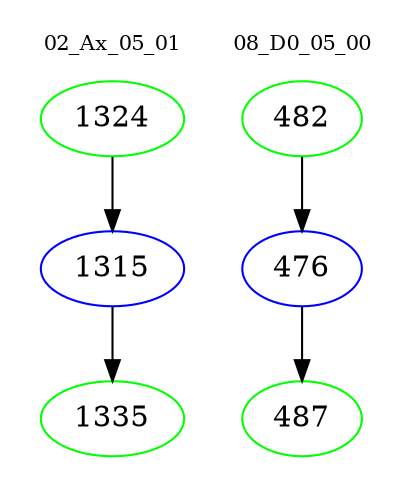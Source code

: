digraph{
subgraph cluster_0 {
color = white
label = "02_Ax_05_01";
fontsize=10;
T0_1324 [label="1324", color="green"]
T0_1324 -> T0_1315 [color="black"]
T0_1315 [label="1315", color="blue"]
T0_1315 -> T0_1335 [color="black"]
T0_1335 [label="1335", color="green"]
}
subgraph cluster_1 {
color = white
label = "08_D0_05_00";
fontsize=10;
T1_482 [label="482", color="green"]
T1_482 -> T1_476 [color="black"]
T1_476 [label="476", color="blue"]
T1_476 -> T1_487 [color="black"]
T1_487 [label="487", color="green"]
}
}
